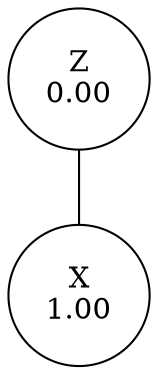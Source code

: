 graph ZX {
    0 [label="Z\n0.00", shape=circle];
    1 [label="X\n1.00", shape=circle];
    0 -- 1;
}
